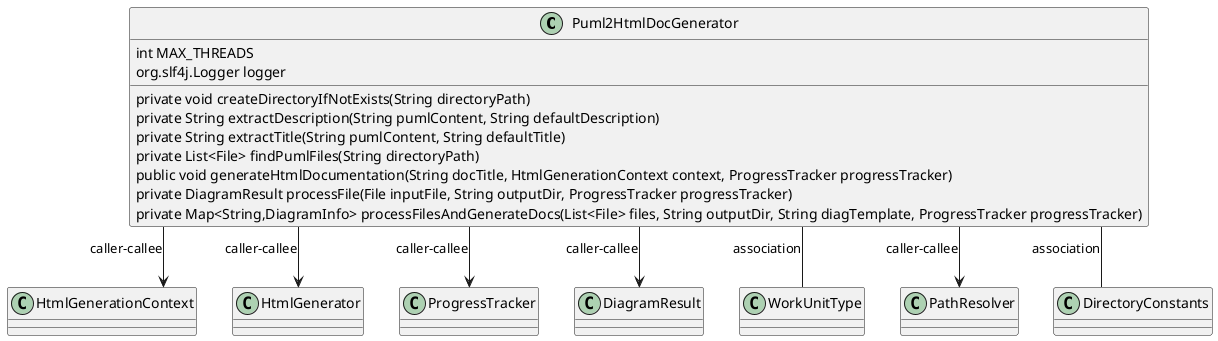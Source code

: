 @startuml
skinparam linetype Ortho
class Puml2HtmlDocGenerator {
    int MAX_THREADS
    org.slf4j.Logger logger
    private void createDirectoryIfNotExists(String directoryPath)
    private String extractDescription(String pumlContent, String defaultDescription)
    private String extractTitle(String pumlContent, String defaultTitle)
    private List<File> findPumlFiles(String directoryPath)
    public void generateHtmlDocumentation(String docTitle, HtmlGenerationContext context, ProgressTracker progressTracker)
    private DiagramResult processFile(File inputFile, String outputDir, ProgressTracker progressTracker)
    private Map<String,DiagramInfo> processFilesAndGenerateDocs(List<File> files, String outputDir, String diagTemplate, ProgressTracker progressTracker)
}
Puml2HtmlDocGenerator --> HtmlGenerationContext : caller-callee
Puml2HtmlDocGenerator --> HtmlGenerator : caller-callee
Puml2HtmlDocGenerator --> ProgressTracker : caller-callee
Puml2HtmlDocGenerator --> DiagramResult : caller-callee
Puml2HtmlDocGenerator -- WorkUnitType : association
Puml2HtmlDocGenerator --> PathResolver : caller-callee
Puml2HtmlDocGenerator -- DirectoryConstants : association
@enduml
